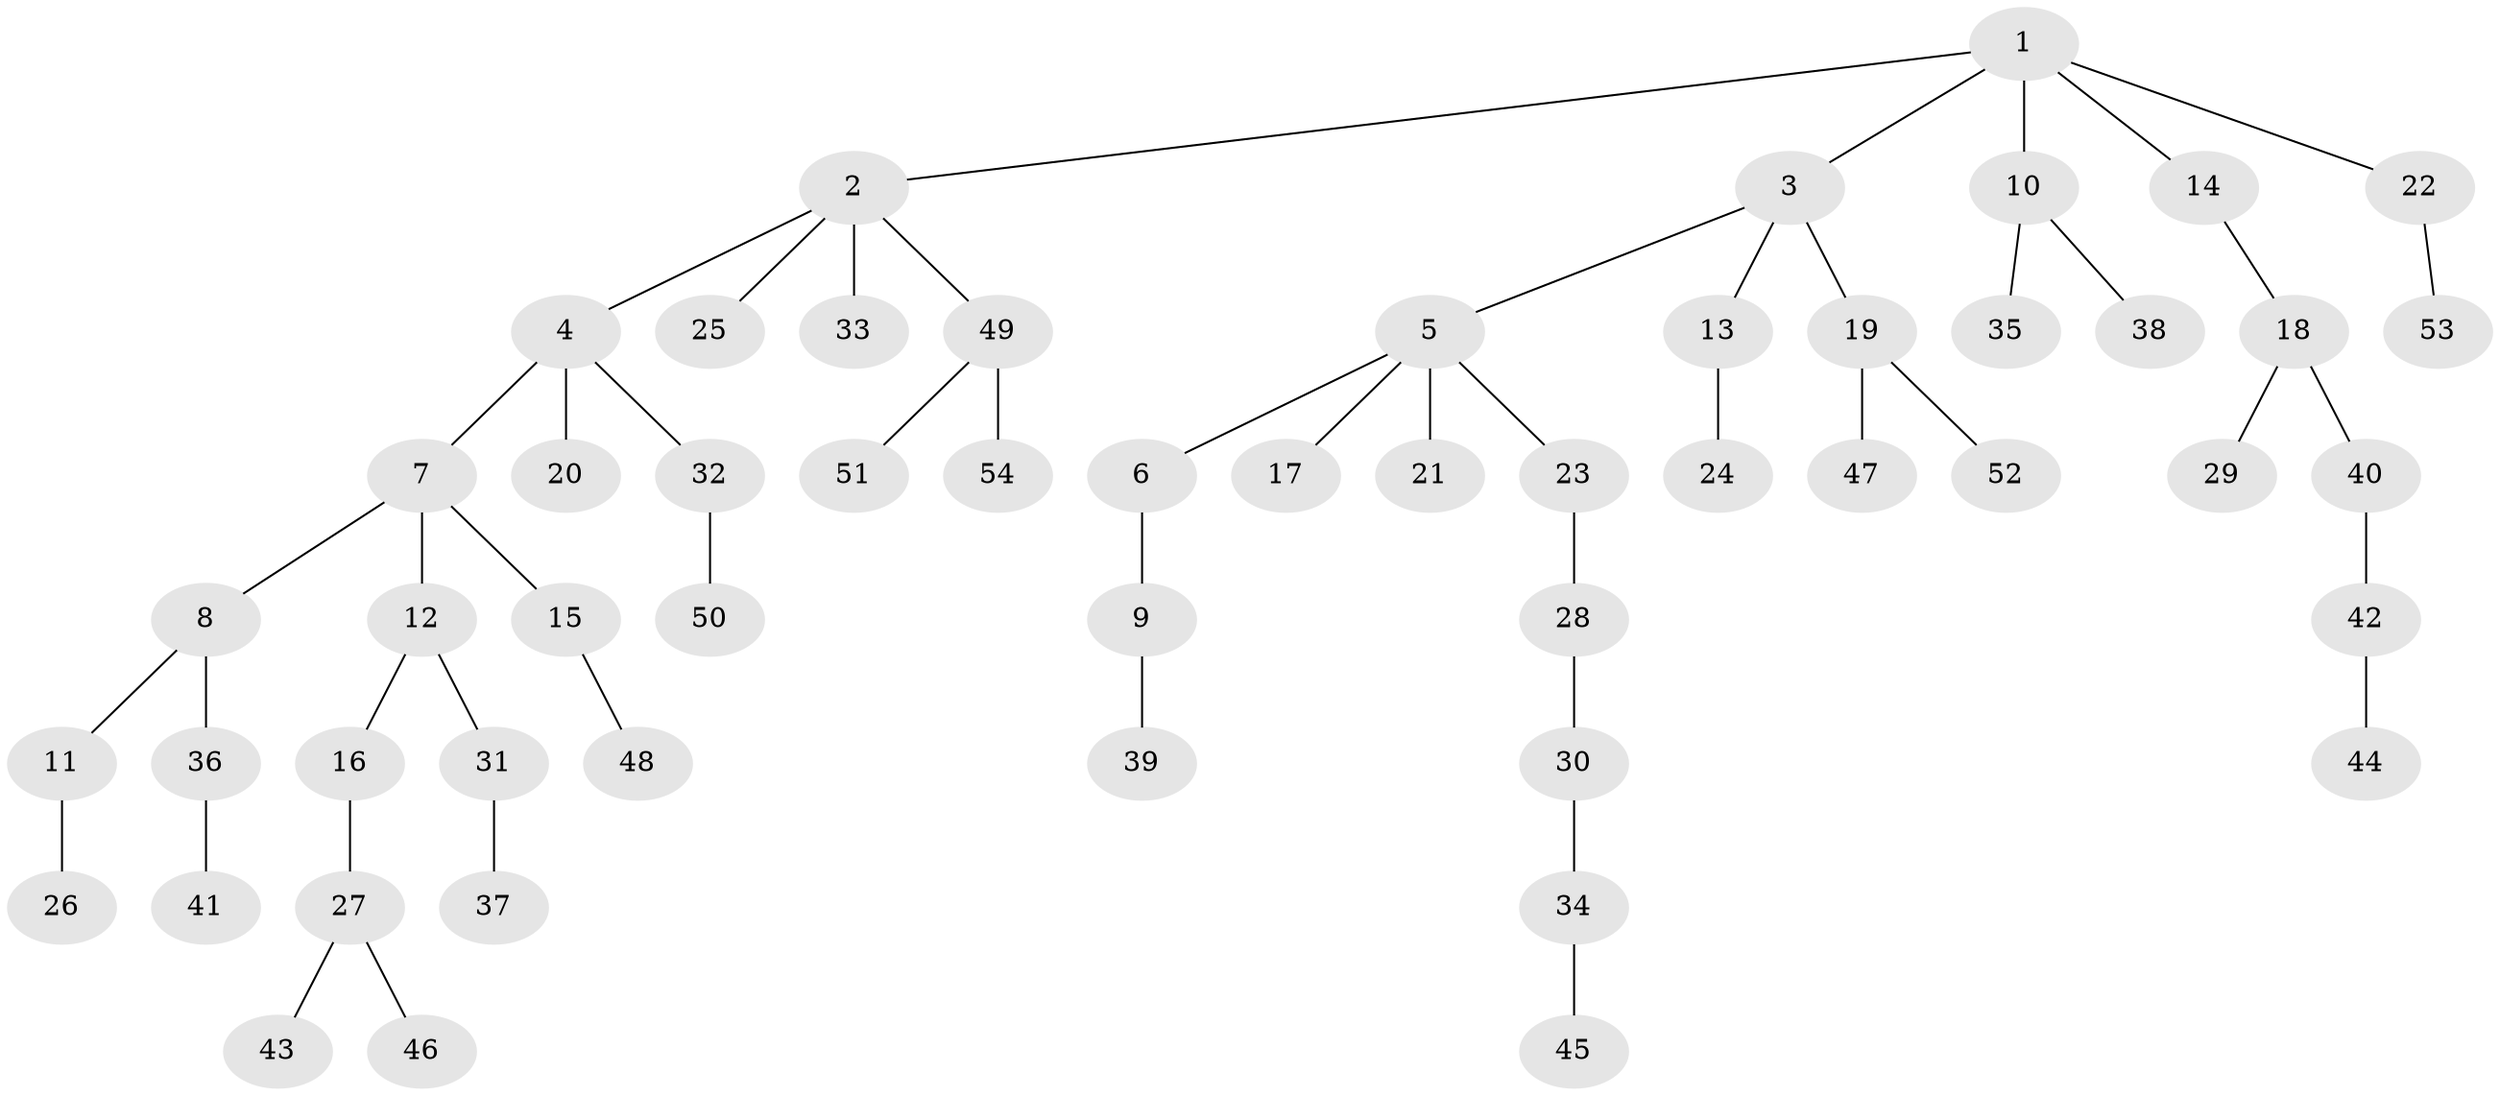 // Generated by graph-tools (version 1.1) at 2025/36/03/09/25 02:36:54]
// undirected, 54 vertices, 53 edges
graph export_dot {
graph [start="1"]
  node [color=gray90,style=filled];
  1;
  2;
  3;
  4;
  5;
  6;
  7;
  8;
  9;
  10;
  11;
  12;
  13;
  14;
  15;
  16;
  17;
  18;
  19;
  20;
  21;
  22;
  23;
  24;
  25;
  26;
  27;
  28;
  29;
  30;
  31;
  32;
  33;
  34;
  35;
  36;
  37;
  38;
  39;
  40;
  41;
  42;
  43;
  44;
  45;
  46;
  47;
  48;
  49;
  50;
  51;
  52;
  53;
  54;
  1 -- 2;
  1 -- 3;
  1 -- 10;
  1 -- 14;
  1 -- 22;
  2 -- 4;
  2 -- 25;
  2 -- 33;
  2 -- 49;
  3 -- 5;
  3 -- 13;
  3 -- 19;
  4 -- 7;
  4 -- 20;
  4 -- 32;
  5 -- 6;
  5 -- 17;
  5 -- 21;
  5 -- 23;
  6 -- 9;
  7 -- 8;
  7 -- 12;
  7 -- 15;
  8 -- 11;
  8 -- 36;
  9 -- 39;
  10 -- 35;
  10 -- 38;
  11 -- 26;
  12 -- 16;
  12 -- 31;
  13 -- 24;
  14 -- 18;
  15 -- 48;
  16 -- 27;
  18 -- 29;
  18 -- 40;
  19 -- 47;
  19 -- 52;
  22 -- 53;
  23 -- 28;
  27 -- 43;
  27 -- 46;
  28 -- 30;
  30 -- 34;
  31 -- 37;
  32 -- 50;
  34 -- 45;
  36 -- 41;
  40 -- 42;
  42 -- 44;
  49 -- 51;
  49 -- 54;
}
